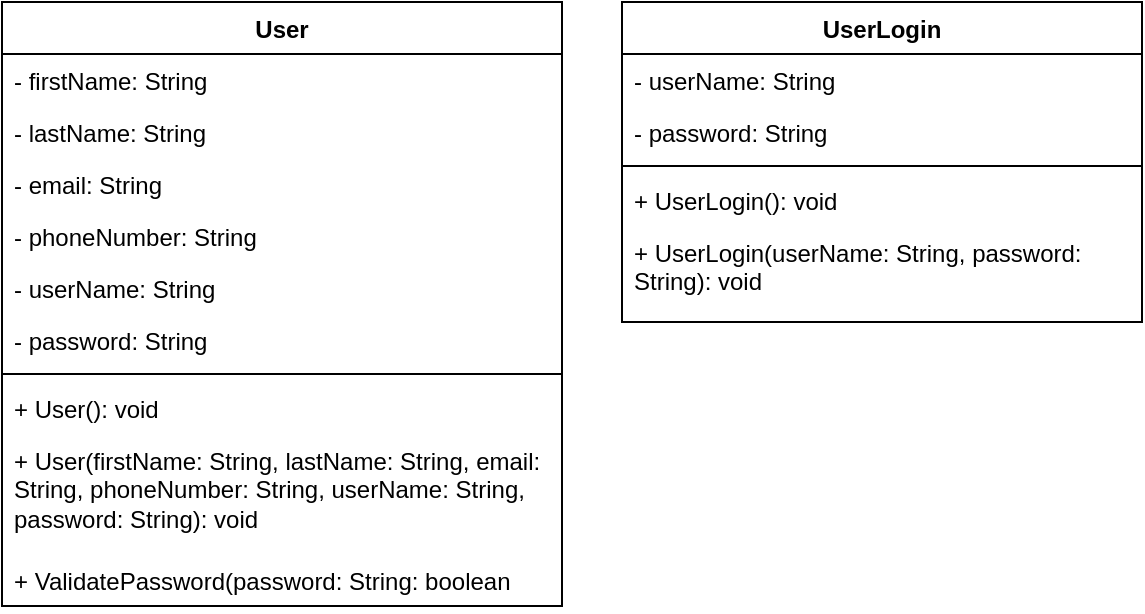 <mxfile version="13.3.5" type="device"><diagram id="CsEmQeFi3ZU6JV3nyDt-" name="Page-1"><mxGraphModel dx="1086" dy="806" grid="1" gridSize="10" guides="1" tooltips="1" connect="1" arrows="1" fold="1" page="1" pageScale="1" pageWidth="850" pageHeight="1100" math="0" shadow="0"><root><mxCell id="0"/><mxCell id="1" parent="0"/><mxCell id="-0IanYaeoIFGQ1_7Yghv-1" value="User" style="swimlane;fontStyle=1;align=center;verticalAlign=top;childLayout=stackLayout;horizontal=1;startSize=26;horizontalStack=0;resizeParent=1;resizeParentMax=0;resizeLast=0;collapsible=1;marginBottom=0;" parent="1" vertex="1"><mxGeometry x="70" y="60" width="280" height="302" as="geometry"/></mxCell><mxCell id="-0IanYaeoIFGQ1_7Yghv-2" value="- firstName: String" style="text;strokeColor=none;fillColor=none;align=left;verticalAlign=top;spacingLeft=4;spacingRight=4;overflow=hidden;rotatable=0;points=[[0,0.5],[1,0.5]];portConstraint=eastwest;" parent="-0IanYaeoIFGQ1_7Yghv-1" vertex="1"><mxGeometry y="26" width="280" height="26" as="geometry"/></mxCell><mxCell id="-0IanYaeoIFGQ1_7Yghv-5" value="- lastName: String" style="text;strokeColor=none;fillColor=none;align=left;verticalAlign=top;spacingLeft=4;spacingRight=4;overflow=hidden;rotatable=0;points=[[0,0.5],[1,0.5]];portConstraint=eastwest;" parent="-0IanYaeoIFGQ1_7Yghv-1" vertex="1"><mxGeometry y="52" width="280" height="26" as="geometry"/></mxCell><mxCell id="-0IanYaeoIFGQ1_7Yghv-6" value="- email: String" style="text;strokeColor=none;fillColor=none;align=left;verticalAlign=top;spacingLeft=4;spacingRight=4;overflow=hidden;rotatable=0;points=[[0,0.5],[1,0.5]];portConstraint=eastwest;" parent="-0IanYaeoIFGQ1_7Yghv-1" vertex="1"><mxGeometry y="78" width="280" height="26" as="geometry"/></mxCell><mxCell id="-0IanYaeoIFGQ1_7Yghv-7" value="- phoneNumber: String" style="text;strokeColor=none;fillColor=none;align=left;verticalAlign=top;spacingLeft=4;spacingRight=4;overflow=hidden;rotatable=0;points=[[0,0.5],[1,0.5]];portConstraint=eastwest;" parent="-0IanYaeoIFGQ1_7Yghv-1" vertex="1"><mxGeometry y="104" width="280" height="26" as="geometry"/></mxCell><mxCell id="-0IanYaeoIFGQ1_7Yghv-8" value="- userName: String" style="text;strokeColor=none;fillColor=none;align=left;verticalAlign=top;spacingLeft=4;spacingRight=4;overflow=hidden;rotatable=0;points=[[0,0.5],[1,0.5]];portConstraint=eastwest;" parent="-0IanYaeoIFGQ1_7Yghv-1" vertex="1"><mxGeometry y="130" width="280" height="26" as="geometry"/></mxCell><mxCell id="-0IanYaeoIFGQ1_7Yghv-9" value="- password: String" style="text;strokeColor=none;fillColor=none;align=left;verticalAlign=top;spacingLeft=4;spacingRight=4;overflow=hidden;rotatable=0;points=[[0,0.5],[1,0.5]];portConstraint=eastwest;" parent="-0IanYaeoIFGQ1_7Yghv-1" vertex="1"><mxGeometry y="156" width="280" height="26" as="geometry"/></mxCell><mxCell id="-0IanYaeoIFGQ1_7Yghv-3" value="" style="line;strokeWidth=1;fillColor=none;align=left;verticalAlign=middle;spacingTop=-1;spacingLeft=3;spacingRight=3;rotatable=0;labelPosition=right;points=[];portConstraint=eastwest;" parent="-0IanYaeoIFGQ1_7Yghv-1" vertex="1"><mxGeometry y="182" width="280" height="8" as="geometry"/></mxCell><mxCell id="-0IanYaeoIFGQ1_7Yghv-10" value="+ User(): void" style="text;strokeColor=none;fillColor=none;align=left;verticalAlign=top;spacingLeft=4;spacingRight=4;overflow=hidden;rotatable=0;points=[[0,0.5],[1,0.5]];portConstraint=eastwest;" parent="-0IanYaeoIFGQ1_7Yghv-1" vertex="1"><mxGeometry y="190" width="280" height="26" as="geometry"/></mxCell><mxCell id="-0IanYaeoIFGQ1_7Yghv-4" value="+ User(firstName: String, lastName: String, email: String, phoneNumber: String, userName: String, password: String): void" style="text;strokeColor=none;fillColor=none;align=left;verticalAlign=top;spacingLeft=4;spacingRight=4;overflow=hidden;rotatable=0;points=[[0,0.5],[1,0.5]];portConstraint=eastwest;whiteSpace=wrap;" parent="-0IanYaeoIFGQ1_7Yghv-1" vertex="1"><mxGeometry y="216" width="280" height="60" as="geometry"/></mxCell><mxCell id="aS3d-wL7XhQLamnEeDyg-1" value="+ ValidatePassword(password: String: boolean" style="text;strokeColor=none;fillColor=none;align=left;verticalAlign=top;spacingLeft=4;spacingRight=4;overflow=hidden;rotatable=0;points=[[0,0.5],[1,0.5]];portConstraint=eastwest;" vertex="1" parent="-0IanYaeoIFGQ1_7Yghv-1"><mxGeometry y="276" width="280" height="26" as="geometry"/></mxCell><mxCell id="aS3d-wL7XhQLamnEeDyg-2" value="UserLogin" style="swimlane;fontStyle=1;align=center;verticalAlign=top;childLayout=stackLayout;horizontal=1;startSize=26;horizontalStack=0;resizeParent=1;resizeParentMax=0;resizeLast=0;collapsible=1;marginBottom=0;" vertex="1" parent="1"><mxGeometry x="380" y="60" width="260" height="160" as="geometry"/></mxCell><mxCell id="aS3d-wL7XhQLamnEeDyg-3" value="- userName: String" style="text;strokeColor=none;fillColor=none;align=left;verticalAlign=top;spacingLeft=4;spacingRight=4;overflow=hidden;rotatable=0;points=[[0,0.5],[1,0.5]];portConstraint=eastwest;" vertex="1" parent="aS3d-wL7XhQLamnEeDyg-2"><mxGeometry y="26" width="260" height="26" as="geometry"/></mxCell><mxCell id="aS3d-wL7XhQLamnEeDyg-6" value="- password: String" style="text;strokeColor=none;fillColor=none;align=left;verticalAlign=top;spacingLeft=4;spacingRight=4;overflow=hidden;rotatable=0;points=[[0,0.5],[1,0.5]];portConstraint=eastwest;" vertex="1" parent="aS3d-wL7XhQLamnEeDyg-2"><mxGeometry y="52" width="260" height="26" as="geometry"/></mxCell><mxCell id="aS3d-wL7XhQLamnEeDyg-4" value="" style="line;strokeWidth=1;fillColor=none;align=left;verticalAlign=middle;spacingTop=-1;spacingLeft=3;spacingRight=3;rotatable=0;labelPosition=right;points=[];portConstraint=eastwest;" vertex="1" parent="aS3d-wL7XhQLamnEeDyg-2"><mxGeometry y="78" width="260" height="8" as="geometry"/></mxCell><mxCell id="aS3d-wL7XhQLamnEeDyg-5" value="+ UserLogin(): void" style="text;strokeColor=none;fillColor=none;align=left;verticalAlign=top;spacingLeft=4;spacingRight=4;overflow=hidden;rotatable=0;points=[[0,0.5],[1,0.5]];portConstraint=eastwest;" vertex="1" parent="aS3d-wL7XhQLamnEeDyg-2"><mxGeometry y="86" width="260" height="26" as="geometry"/></mxCell><mxCell id="aS3d-wL7XhQLamnEeDyg-8" value="+ UserLogin(userName: String, password: String): void" style="text;strokeColor=none;fillColor=none;align=left;verticalAlign=top;spacingLeft=4;spacingRight=4;overflow=hidden;rotatable=0;points=[[0,0.5],[1,0.5]];portConstraint=eastwest;whiteSpace=wrap;" vertex="1" parent="aS3d-wL7XhQLamnEeDyg-2"><mxGeometry y="112" width="260" height="48" as="geometry"/></mxCell></root></mxGraphModel></diagram></mxfile>